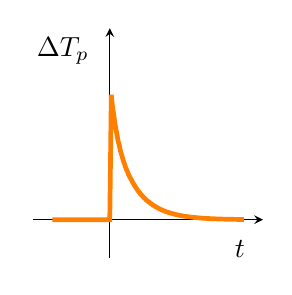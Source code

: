 % This file was created by matplotlib2tikz v0.6.10.
\begin{tikzpicture}

\definecolor{color0}{rgb}{1,0.647,0}


\begin{axis}[
ticks=none,
xmin=-0.2, xmax=0.4,
ymin=-0.5e-07, ymax=2.5e-07,
axis x line=center,
axis y line=center,
every axis x label/.style={at={(ticklabel cs:0.9)}, below=4pt},
every axis y label/.style={at={(ticklabel cs:0.9)}, left=4pt},
xlabel={$t$},
ylabel={$\Delta T_p$},
width=4.5cm,
height=4.5cm
]
\addplot [line width = 1.7pt, orange]
table {%
-0.15 0
1e-08 0
0 6.964e-24
0.004 1.632e-07
0.007 1.48e-07
0.011 1.349e-07
0.014 1.235e-07
0.018 1.134e-07
0.021 1.046e-07
0.025 9.668e-08
0.028 8.96e-08
0.032 8.323e-08
0.035 7.746e-08
0.039 7.22e-08
0.042 6.74e-08
0.046 6.299e-08
0.049 5.892e-08
0.053 5.517e-08
0.057 5.169e-08
0.06 4.846e-08
0.064 4.546e-08
0.067 4.266e-08
0.071 4.004e-08
0.074 3.76e-08
0.078 3.532e-08
0.081 3.318e-08
0.085 3.118e-08
0.088 2.931e-08
0.092 2.755e-08
0.095 2.589e-08
0.099 2.434e-08
0.103 2.289e-08
0.106 2.152e-08
0.11 2.024e-08
0.113 1.903e-08
0.117 1.79e-08
0.12 1.683e-08
0.124 1.583e-08
0.127 1.489e-08
0.131 1.4e-08
0.134 1.317e-08
0.138 1.238e-08
0.141 1.165e-08
0.145 1.096e-08
0.148 1.03e-08
0.152 9.692e-09
0.156 9.116e-09
0.159 8.575e-09
0.163 8.065e-09
0.166 7.586e-09
0.17 7.135e-09
0.173 6.711e-09
0.177 6.312e-09
0.18 5.937e-09
0.184 5.585e-09
0.187 5.253e-09
0.191 4.941e-09
0.194 4.647e-09
0.198 4.371e-09
0.202 4.112e-09
0.205 3.867e-09
0.209 3.638e-09
0.212 3.421e-09
0.216 3.218e-09
0.219 3.027e-09
0.223 2.847e-09
0.226 2.678e-09
0.23 2.519e-09
0.233 2.369e-09
0.237 2.229e-09
0.24 2.096e-09
0.244 1.972e-09
0.247 1.855e-09
0.251 1.744e-09
0.255 1.641e-09
0.258 1.543e-09
0.262 1.452e-09
0.265 1.365e-09
0.269 1.284e-09
0.272 1.208e-09
0.276 1.136e-09
0.279 1.069e-09
0.283 1.005e-09
0.286 9.455e-10
0.29 8.894e-10
0.293 8.365e-10
0.297 7.868e-10
0.301 7.401e-10
0.304 6.961e-10
0.308 6.548e-10
0.311 6.159e-10
0.315 5.793e-10
0.318 5.449e-10
0.322 5.125e-10
0.325 4.821e-10
0.329 4.534e-10
0.332 4.265e-10
0.336 4.012e-10
0.339 3.773e-10
0.343 3.549e-10
0.346 3.338e-10
0.35 3.14e-10
};
\end{axis}

\end{tikzpicture}